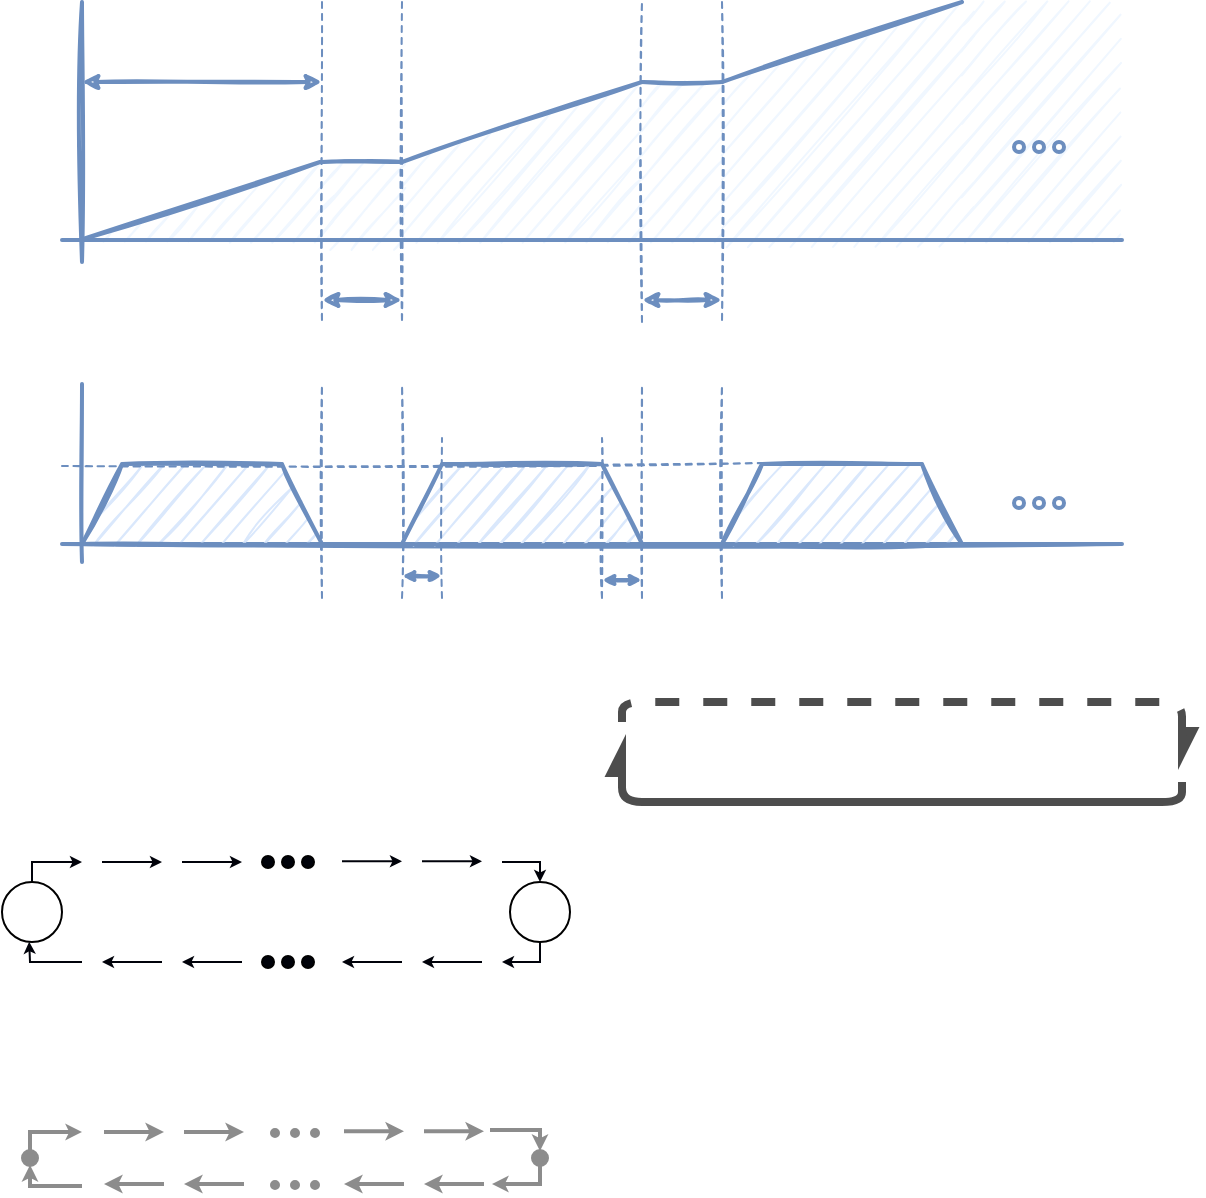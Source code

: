 <mxfile version="15.5.2" type="github">
  <diagram id="FKBwarLhlQA3uH3MAy26" name="Page-1">
    <mxGraphModel dx="981" dy="531" grid="1" gridSize="10" guides="1" tooltips="1" connect="1" arrows="1" fold="1" page="1" pageScale="1" pageWidth="827" pageHeight="1169" background="none" math="0" shadow="0">
      <root>
        <mxCell id="0" />
        <mxCell id="1" parent="0" />
        <mxCell id="hSHUfFnJ5lEC5DaV4IqV-128" value="" style="rounded=0;whiteSpace=wrap;html=1;fontSize=11;strokeColor=none;strokeWidth=2;fillColor=#F0F7FF;sketch=1;shadow=0;" vertex="1" parent="1">
          <mxGeometry x="320" y="160" width="40" height="40" as="geometry" />
        </mxCell>
        <mxCell id="hSHUfFnJ5lEC5DaV4IqV-129" value="" style="shape=manualInput;whiteSpace=wrap;html=1;fontSize=11;strokeColor=none;strokeWidth=2;fillColor=#F0F7FF;size=40;sketch=1;shadow=0;" vertex="1" parent="1">
          <mxGeometry x="360" y="120" width="120" height="80" as="geometry" />
        </mxCell>
        <mxCell id="hSHUfFnJ5lEC5DaV4IqV-130" value="" style="rounded=0;whiteSpace=wrap;html=1;fontSize=11;strokeColor=none;strokeWidth=2;fillColor=#F0F7FF;gradientDirection=east;sketch=1;glass=0;shadow=0;" vertex="1" parent="1">
          <mxGeometry x="640" y="80" width="79" height="120" as="geometry" />
        </mxCell>
        <mxCell id="hSHUfFnJ5lEC5DaV4IqV-131" value="" style="shape=manualInput;whiteSpace=wrap;html=1;fontSize=11;strokeColor=none;strokeWidth=2;fillColor=#F0F7FF;size=40;sketch=1;shadow=0;" vertex="1" parent="1">
          <mxGeometry x="520" y="80" width="120" height="120" as="geometry" />
        </mxCell>
        <mxCell id="hSHUfFnJ5lEC5DaV4IqV-133" value="" style="rounded=0;whiteSpace=wrap;html=1;fontSize=11;strokeColor=none;strokeWidth=2;fillColor=#F0F7FF;sketch=1;shadow=0;" vertex="1" parent="1">
          <mxGeometry x="480" y="120" width="40" height="80" as="geometry" />
        </mxCell>
        <mxCell id="hSHUfFnJ5lEC5DaV4IqV-126" value="" style="shape=manualInput;whiteSpace=wrap;html=1;fontSize=11;strokeColor=none;strokeWidth=2;fillColor=#F0F7FF;size=80;sketch=1;shadow=0;" vertex="1" parent="1">
          <mxGeometry x="200" y="160" width="120" height="40" as="geometry" />
        </mxCell>
        <mxCell id="hSHUfFnJ5lEC5DaV4IqV-23" value="" style="endArrow=none;html=1;rounded=0;strokeColor=#6c8ebf;strokeWidth=2;fillColor=#dae8fc;sketch=1;shadow=0;" edge="1" parent="1">
          <mxGeometry width="50" height="50" relative="1" as="geometry">
            <mxPoint x="190" y="351" as="sourcePoint" />
            <mxPoint x="720" y="351" as="targetPoint" />
          </mxGeometry>
        </mxCell>
        <mxCell id="hSHUfFnJ5lEC5DaV4IqV-24" value="" style="shape=trapezoid;perimeter=trapezoidPerimeter;whiteSpace=wrap;html=1;fixedSize=1;strokeColor=#6c8ebf;fillColor=#dae8fc;strokeWidth=2;sketch=1;shadow=0;" vertex="1" parent="1">
          <mxGeometry x="200" y="311" width="120" height="40" as="geometry" />
        </mxCell>
        <mxCell id="hSHUfFnJ5lEC5DaV4IqV-25" value="" style="shape=trapezoid;perimeter=trapezoidPerimeter;whiteSpace=wrap;html=1;fixedSize=1;strokeColor=#6c8ebf;fillColor=#dae8fc;strokeWidth=2;sketch=1;shadow=0;" vertex="1" parent="1">
          <mxGeometry x="360" y="311" width="120" height="40" as="geometry" />
        </mxCell>
        <mxCell id="hSHUfFnJ5lEC5DaV4IqV-26" value="" style="shape=trapezoid;perimeter=trapezoidPerimeter;whiteSpace=wrap;html=1;fixedSize=1;strokeColor=#6c8ebf;fillColor=#dae8fc;strokeWidth=2;sketch=1;shadow=0;" vertex="1" parent="1">
          <mxGeometry x="520" y="311" width="120" height="40" as="geometry" />
        </mxCell>
        <mxCell id="hSHUfFnJ5lEC5DaV4IqV-40" value="" style="endArrow=none;html=1;rounded=0;fontSize=15;strokeColor=#6c8ebf;strokeWidth=2;fillColor=#dae8fc;sketch=1;shadow=0;" edge="1" parent="1">
          <mxGeometry width="50" height="50" relative="1" as="geometry">
            <mxPoint x="200" y="360" as="sourcePoint" />
            <mxPoint x="200" y="271" as="targetPoint" />
          </mxGeometry>
        </mxCell>
        <mxCell id="hSHUfFnJ5lEC5DaV4IqV-45" value="" style="ellipse;whiteSpace=wrap;html=1;fontSize=15;strokeColor=#6c8ebf;fillColor=none;strokeWidth=2;sketch=0;shadow=0;" vertex="1" parent="1">
          <mxGeometry x="666" y="328" width="5" height="5" as="geometry" />
        </mxCell>
        <mxCell id="hSHUfFnJ5lEC5DaV4IqV-49" value="" style="ellipse;whiteSpace=wrap;html=1;fontSize=15;strokeColor=#6c8ebf;fillColor=none;strokeWidth=2;sketch=0;shadow=0;" vertex="1" parent="1">
          <mxGeometry x="676" y="328" width="5" height="5" as="geometry" />
        </mxCell>
        <mxCell id="hSHUfFnJ5lEC5DaV4IqV-50" value="" style="ellipse;whiteSpace=wrap;html=1;fontSize=15;strokeColor=#6c8ebf;fillColor=none;strokeWidth=2;sketch=0;shadow=0;" vertex="1" parent="1">
          <mxGeometry x="686" y="328" width="5" height="5" as="geometry" />
        </mxCell>
        <mxCell id="hSHUfFnJ5lEC5DaV4IqV-51" value="" style="endArrow=none;html=1;rounded=0;strokeColor=#6c8ebf;strokeWidth=2;fillColor=#dae8fc;sketch=1;shadow=0;" edge="1" parent="1">
          <mxGeometry width="50" height="50" relative="1" as="geometry">
            <mxPoint x="190" y="199" as="sourcePoint" />
            <mxPoint x="720" y="199.0" as="targetPoint" />
          </mxGeometry>
        </mxCell>
        <mxCell id="hSHUfFnJ5lEC5DaV4IqV-55" value="" style="endArrow=none;dashed=1;html=1;rounded=0;strokeColor=#6c8ebf;strokeWidth=1;fillColor=#dae8fc;sketch=1;shadow=0;" edge="1" parent="1">
          <mxGeometry width="50" height="50" relative="1" as="geometry">
            <mxPoint x="320" y="80" as="sourcePoint" />
            <mxPoint x="320" y="240" as="targetPoint" />
          </mxGeometry>
        </mxCell>
        <mxCell id="hSHUfFnJ5lEC5DaV4IqV-56" value="" style="endArrow=none;dashed=1;html=1;rounded=0;strokeColor=#6c8ebf;entryX=0.75;entryY=0;entryDx=0;entryDy=0;strokeWidth=1;fillColor=#dae8fc;sketch=1;shadow=0;" edge="1" parent="1">
          <mxGeometry width="50" height="50" relative="1" as="geometry">
            <mxPoint x="360" y="80" as="sourcePoint" />
            <mxPoint x="360" y="240" as="targetPoint" />
          </mxGeometry>
        </mxCell>
        <mxCell id="hSHUfFnJ5lEC5DaV4IqV-58" value="" style="endArrow=none;dashed=1;html=1;rounded=0;strokeColor=#6c8ebf;entryX=0.75;entryY=0;entryDx=0;entryDy=0;strokeWidth=1;fillColor=#dae8fc;sketch=1;shadow=0;" edge="1" parent="1">
          <mxGeometry width="50" height="50" relative="1" as="geometry">
            <mxPoint x="520" y="80" as="sourcePoint" />
            <mxPoint x="520" y="240" as="targetPoint" />
          </mxGeometry>
        </mxCell>
        <mxCell id="hSHUfFnJ5lEC5DaV4IqV-59" value="" style="endArrow=classic;startArrow=classic;html=1;rounded=0;strokeColor=#6c8ebf;strokeWidth=2;fillColor=#dae8fc;endSize=4;startSize=4;sketch=1;shadow=0;" edge="1" parent="1">
          <mxGeometry width="50" height="50" relative="1" as="geometry">
            <mxPoint x="320" y="229.0" as="sourcePoint" />
            <mxPoint x="360" y="229.0" as="targetPoint" />
          </mxGeometry>
        </mxCell>
        <mxCell id="hSHUfFnJ5lEC5DaV4IqV-60" value="" style="endArrow=classic;startArrow=classic;html=1;rounded=0;strokeColor=#6c8ebf;strokeWidth=2;fillColor=#dae8fc;endSize=4;startSize=4;sketch=1;shadow=0;" edge="1" parent="1">
          <mxGeometry width="50" height="50" relative="1" as="geometry">
            <mxPoint x="480" y="229.0" as="sourcePoint" />
            <mxPoint x="520" y="229.0" as="targetPoint" />
          </mxGeometry>
        </mxCell>
        <mxCell id="hSHUfFnJ5lEC5DaV4IqV-64" value="" style="endArrow=none;html=1;rounded=0;fontSize=15;strokeColor=#6c8ebf;strokeWidth=2;fillColor=#dae8fc;sketch=1;shadow=0;" edge="1" parent="1">
          <mxGeometry width="50" height="50" relative="1" as="geometry">
            <mxPoint x="200" y="210" as="sourcePoint" />
            <mxPoint x="200" y="80" as="targetPoint" />
          </mxGeometry>
        </mxCell>
        <mxCell id="hSHUfFnJ5lEC5DaV4IqV-68" value="" style="ellipse;whiteSpace=wrap;html=1;fontSize=15;strokeColor=#6c8ebf;fillColor=none;strokeWidth=2;sketch=0;shadow=0;" vertex="1" parent="1">
          <mxGeometry x="666" y="150" width="5" height="5" as="geometry" />
        </mxCell>
        <mxCell id="hSHUfFnJ5lEC5DaV4IqV-69" value="" style="ellipse;whiteSpace=wrap;html=1;fontSize=15;strokeColor=#6c8ebf;fillColor=none;strokeWidth=2;sketch=0;shadow=0;" vertex="1" parent="1">
          <mxGeometry x="676" y="150" width="5" height="5" as="geometry" />
        </mxCell>
        <mxCell id="hSHUfFnJ5lEC5DaV4IqV-70" value="" style="ellipse;whiteSpace=wrap;html=1;fontSize=15;strokeColor=#6c8ebf;fillColor=none;strokeWidth=2;sketch=0;shadow=0;" vertex="1" parent="1">
          <mxGeometry x="686" y="150" width="5" height="5" as="geometry" />
        </mxCell>
        <mxCell id="hSHUfFnJ5lEC5DaV4IqV-71" value="" style="endArrow=none;html=1;rounded=0;fontSize=15;strokeColor=#6c8ebf;strokeWidth=2;fillColor=#dae8fc;sketch=1;shadow=0;" edge="1" parent="1">
          <mxGeometry width="50" height="50" relative="1" as="geometry">
            <mxPoint x="199" y="199" as="sourcePoint" />
            <mxPoint x="319" y="160" as="targetPoint" />
          </mxGeometry>
        </mxCell>
        <mxCell id="hSHUfFnJ5lEC5DaV4IqV-72" value="" style="endArrow=none;html=1;rounded=0;fontSize=15;strokeColor=#6c8ebf;strokeWidth=2;fillColor=#dae8fc;sketch=1;shadow=0;" edge="1" parent="1">
          <mxGeometry width="50" height="50" relative="1" as="geometry">
            <mxPoint x="320" y="160" as="sourcePoint" />
            <mxPoint x="360" y="160" as="targetPoint" />
          </mxGeometry>
        </mxCell>
        <mxCell id="hSHUfFnJ5lEC5DaV4IqV-73" value="" style="endArrow=none;html=1;rounded=0;fontSize=15;strokeColor=#6c8ebf;strokeWidth=2;fillColor=#dae8fc;sketch=1;shadow=0;" edge="1" parent="1">
          <mxGeometry width="50" height="50" relative="1" as="geometry">
            <mxPoint x="360" y="160" as="sourcePoint" />
            <mxPoint x="480" y="120" as="targetPoint" />
          </mxGeometry>
        </mxCell>
        <mxCell id="hSHUfFnJ5lEC5DaV4IqV-74" value="" style="endArrow=none;html=1;rounded=0;fontSize=15;strokeColor=#6c8ebf;strokeWidth=2;fillColor=#dae8fc;sketch=1;shadow=0;" edge="1" parent="1">
          <mxGeometry width="50" height="50" relative="1" as="geometry">
            <mxPoint x="480" y="120" as="sourcePoint" />
            <mxPoint x="520" y="120" as="targetPoint" />
          </mxGeometry>
        </mxCell>
        <mxCell id="hSHUfFnJ5lEC5DaV4IqV-75" value="" style="endArrow=none;html=1;rounded=0;fontSize=15;strokeColor=#6c8ebf;strokeWidth=2;fillColor=#dae8fc;sketch=1;shadow=0;" edge="1" parent="1">
          <mxGeometry width="50" height="50" relative="1" as="geometry">
            <mxPoint x="520" y="120" as="sourcePoint" />
            <mxPoint x="640" y="80" as="targetPoint" />
          </mxGeometry>
        </mxCell>
        <mxCell id="hSHUfFnJ5lEC5DaV4IqV-86" value="" style="endArrow=classic;startArrow=classic;html=1;rounded=0;strokeColor=#6c8ebf;endSize=2;startSize=2;strokeWidth=2;fillColor=#dae8fc;jumpSize=5;sketch=1;shadow=0;" edge="1" parent="1">
          <mxGeometry width="50" height="50" relative="1" as="geometry">
            <mxPoint x="360" y="367.0" as="sourcePoint" />
            <mxPoint x="380" y="367" as="targetPoint" />
          </mxGeometry>
        </mxCell>
        <mxCell id="hSHUfFnJ5lEC5DaV4IqV-90" value="" style="endArrow=classic;startArrow=classic;html=1;rounded=0;strokeColor=#6c8ebf;endSize=2;startSize=2;strokeWidth=2;fillColor=#dae8fc;jumpSize=5;sketch=1;shadow=0;" edge="1" parent="1">
          <mxGeometry width="50" height="50" relative="1" as="geometry">
            <mxPoint x="460" y="369.0" as="sourcePoint" />
            <mxPoint x="480" y="369.0" as="targetPoint" />
          </mxGeometry>
        </mxCell>
        <mxCell id="hSHUfFnJ5lEC5DaV4IqV-92" value="" style="endArrow=none;dashed=1;html=1;rounded=0;fontSize=11;startSize=3;endSize=3;strokeColor=#6c8ebf;strokeWidth=1;fillColor=#dae8fc;sketch=1;shadow=0;" edge="1" parent="1">
          <mxGeometry width="50" height="50" relative="1" as="geometry">
            <mxPoint x="320" y="378" as="sourcePoint" />
            <mxPoint x="320" y="271" as="targetPoint" />
          </mxGeometry>
        </mxCell>
        <mxCell id="hSHUfFnJ5lEC5DaV4IqV-93" value="" style="endArrow=none;dashed=1;html=1;rounded=0;fontSize=11;startSize=3;endSize=3;strokeColor=#6c8ebf;strokeWidth=1;fillColor=#dae8fc;sketch=1;shadow=0;" edge="1" parent="1">
          <mxGeometry width="50" height="50" relative="1" as="geometry">
            <mxPoint x="360" y="378" as="sourcePoint" />
            <mxPoint x="360" y="271" as="targetPoint" />
          </mxGeometry>
        </mxCell>
        <mxCell id="hSHUfFnJ5lEC5DaV4IqV-95" value="" style="endArrow=none;dashed=1;html=1;rounded=0;fontSize=11;startSize=3;endSize=3;strokeColor=#6c8ebf;strokeWidth=1;fillColor=#dae8fc;sketch=1;shadow=0;" edge="1" parent="1">
          <mxGeometry width="50" height="50" relative="1" as="geometry">
            <mxPoint x="380" y="378" as="sourcePoint" />
            <mxPoint x="380" y="298" as="targetPoint" />
          </mxGeometry>
        </mxCell>
        <mxCell id="hSHUfFnJ5lEC5DaV4IqV-96" value="" style="endArrow=none;dashed=1;html=1;rounded=0;fontSize=11;startSize=3;endSize=3;strokeColor=#6c8ebf;strokeWidth=1;fillColor=#dae8fc;sketch=1;shadow=0;" edge="1" parent="1">
          <mxGeometry width="50" height="50" relative="1" as="geometry">
            <mxPoint x="460" y="378" as="sourcePoint" />
            <mxPoint x="460" y="298" as="targetPoint" />
          </mxGeometry>
        </mxCell>
        <mxCell id="hSHUfFnJ5lEC5DaV4IqV-97" value="" style="endArrow=none;dashed=1;html=1;rounded=0;fontSize=11;startSize=3;endSize=3;strokeColor=#6c8ebf;exitX=0.25;exitY=0;exitDx=0;exitDy=0;strokeWidth=1;fillColor=#dae8fc;sketch=1;shadow=0;" edge="1" parent="1">
          <mxGeometry width="50" height="50" relative="1" as="geometry">
            <mxPoint x="480" y="240" as="sourcePoint" />
            <mxPoint x="480" y="80" as="targetPoint" />
          </mxGeometry>
        </mxCell>
        <mxCell id="hSHUfFnJ5lEC5DaV4IqV-98" value="" style="endArrow=none;dashed=1;html=1;rounded=0;fontSize=11;startSize=3;endSize=3;strokeColor=#6c8ebf;strokeWidth=1;fillColor=#dae8fc;sketch=1;shadow=0;" edge="1" parent="1">
          <mxGeometry width="50" height="50" relative="1" as="geometry">
            <mxPoint x="480" y="378" as="sourcePoint" />
            <mxPoint x="480" y="271" as="targetPoint" />
          </mxGeometry>
        </mxCell>
        <mxCell id="hSHUfFnJ5lEC5DaV4IqV-99" value="" style="endArrow=none;dashed=1;html=1;rounded=0;fontSize=11;startSize=3;endSize=3;strokeColor=#6c8ebf;strokeWidth=1;fillColor=#dae8fc;sketch=1;shadow=0;" edge="1" parent="1">
          <mxGeometry width="50" height="50" relative="1" as="geometry">
            <mxPoint x="520" y="378" as="sourcePoint" />
            <mxPoint x="520" y="271" as="targetPoint" />
          </mxGeometry>
        </mxCell>
        <mxCell id="hSHUfFnJ5lEC5DaV4IqV-102" value="" style="endArrow=none;dashed=1;html=1;rounded=0;fontSize=11;startSize=3;endSize=3;strokeColor=#6c8ebf;exitX=0.174;exitY=-0.012;exitDx=0;exitDy=0;exitPerimeter=0;strokeWidth=1;fillColor=#dae8fc;sketch=1;shadow=0;" edge="1" parent="1" source="hSHUfFnJ5lEC5DaV4IqV-26">
          <mxGeometry width="50" height="50" relative="1" as="geometry">
            <mxPoint x="550" y="268" as="sourcePoint" />
            <mxPoint x="190" y="312" as="targetPoint" />
          </mxGeometry>
        </mxCell>
        <mxCell id="hSHUfFnJ5lEC5DaV4IqV-106" style="edgeStyle=orthogonalEdgeStyle;rounded=0;orthogonalLoop=1;jettySize=auto;html=1;exitX=0.5;exitY=0;exitDx=0;exitDy=0;fontSize=11;startSize=3;endSize=3;strokeColor=#00020A;" edge="1" parent="1" source="hSHUfFnJ5lEC5DaV4IqV-104">
          <mxGeometry relative="1" as="geometry">
            <mxPoint x="200" y="510" as="targetPoint" />
            <Array as="points">
              <mxPoint x="175" y="510" />
            </Array>
          </mxGeometry>
        </mxCell>
        <mxCell id="hSHUfFnJ5lEC5DaV4IqV-104" value="" style="ellipse;whiteSpace=wrap;html=1;fontSize=11;strokeColor=default;fillColor=none;" vertex="1" parent="1">
          <mxGeometry x="160" y="520" width="30" height="30" as="geometry" />
        </mxCell>
        <mxCell id="hSHUfFnJ5lEC5DaV4IqV-105" value="" style="endArrow=classic;html=1;rounded=0;fontSize=11;startSize=3;endSize=3;strokeColor=#00020A;" edge="1" parent="1">
          <mxGeometry width="50" height="50" relative="1" as="geometry">
            <mxPoint x="210" y="510" as="sourcePoint" />
            <mxPoint x="240" y="510" as="targetPoint" />
          </mxGeometry>
        </mxCell>
        <mxCell id="hSHUfFnJ5lEC5DaV4IqV-107" value="" style="endArrow=classic;html=1;rounded=0;fontSize=11;startSize=3;endSize=3;strokeColor=#00020A;" edge="1" parent="1">
          <mxGeometry width="50" height="50" relative="1" as="geometry">
            <mxPoint x="250" y="510" as="sourcePoint" />
            <mxPoint x="280" y="510" as="targetPoint" />
          </mxGeometry>
        </mxCell>
        <mxCell id="hSHUfFnJ5lEC5DaV4IqV-108" value="" style="ellipse;whiteSpace=wrap;html=1;fontSize=11;strokeColor=default;fillColor=#00020A;" vertex="1" parent="1">
          <mxGeometry x="290" y="507" width="6" height="6" as="geometry" />
        </mxCell>
        <mxCell id="hSHUfFnJ5lEC5DaV4IqV-109" value="" style="ellipse;whiteSpace=wrap;html=1;fontSize=11;strokeColor=default;fillColor=#00020A;" vertex="1" parent="1">
          <mxGeometry x="300" y="507" width="6" height="6" as="geometry" />
        </mxCell>
        <mxCell id="hSHUfFnJ5lEC5DaV4IqV-110" value="" style="ellipse;whiteSpace=wrap;html=1;fontSize=11;strokeColor=default;fillColor=#00020A;" vertex="1" parent="1">
          <mxGeometry x="310" y="507" width="6" height="6" as="geometry" />
        </mxCell>
        <mxCell id="hSHUfFnJ5lEC5DaV4IqV-111" value="" style="endArrow=classic;html=1;rounded=0;fontSize=11;startSize=3;endSize=3;strokeColor=#00020A;" edge="1" parent="1">
          <mxGeometry width="50" height="50" relative="1" as="geometry">
            <mxPoint x="330" y="509.66" as="sourcePoint" />
            <mxPoint x="360" y="509.66" as="targetPoint" />
          </mxGeometry>
        </mxCell>
        <mxCell id="hSHUfFnJ5lEC5DaV4IqV-112" value="" style="endArrow=classic;html=1;rounded=0;fontSize=11;startSize=3;endSize=3;strokeColor=#00020A;" edge="1" parent="1">
          <mxGeometry width="50" height="50" relative="1" as="geometry">
            <mxPoint x="370" y="509.66" as="sourcePoint" />
            <mxPoint x="400" y="509.66" as="targetPoint" />
          </mxGeometry>
        </mxCell>
        <mxCell id="hSHUfFnJ5lEC5DaV4IqV-116" style="edgeStyle=orthogonalEdgeStyle;rounded=0;orthogonalLoop=1;jettySize=auto;html=1;exitX=0.5;exitY=1;exitDx=0;exitDy=0;fontSize=11;startSize=3;endSize=3;strokeColor=#00020A;" edge="1" parent="1" source="hSHUfFnJ5lEC5DaV4IqV-113">
          <mxGeometry relative="1" as="geometry">
            <mxPoint x="410" y="560" as="targetPoint" />
            <Array as="points">
              <mxPoint x="429" y="560" />
            </Array>
          </mxGeometry>
        </mxCell>
        <mxCell id="hSHUfFnJ5lEC5DaV4IqV-113" value="" style="ellipse;whiteSpace=wrap;html=1;fontSize=11;strokeColor=default;fillColor=none;" vertex="1" parent="1">
          <mxGeometry x="414" y="520" width="30" height="30" as="geometry" />
        </mxCell>
        <mxCell id="hSHUfFnJ5lEC5DaV4IqV-115" value="" style="endArrow=classic;html=1;rounded=0;fontSize=11;startSize=3;endSize=3;strokeColor=#00020A;entryX=0.5;entryY=0;entryDx=0;entryDy=0;" edge="1" parent="1" target="hSHUfFnJ5lEC5DaV4IqV-113">
          <mxGeometry width="50" height="50" relative="1" as="geometry">
            <mxPoint x="410" y="510" as="sourcePoint" />
            <mxPoint x="600" y="480" as="targetPoint" />
            <Array as="points">
              <mxPoint x="429" y="510" />
            </Array>
          </mxGeometry>
        </mxCell>
        <mxCell id="hSHUfFnJ5lEC5DaV4IqV-117" value="" style="endArrow=classic;html=1;rounded=0;fontSize=11;startSize=3;endSize=3;strokeColor=#00020A;" edge="1" parent="1">
          <mxGeometry width="50" height="50" relative="1" as="geometry">
            <mxPoint x="400" y="560" as="sourcePoint" />
            <mxPoint x="370" y="560" as="targetPoint" />
          </mxGeometry>
        </mxCell>
        <mxCell id="hSHUfFnJ5lEC5DaV4IqV-118" value="" style="endArrow=classic;html=1;rounded=0;fontSize=11;startSize=3;endSize=3;strokeColor=#00020A;" edge="1" parent="1">
          <mxGeometry width="50" height="50" relative="1" as="geometry">
            <mxPoint x="360" y="560" as="sourcePoint" />
            <mxPoint x="330" y="560" as="targetPoint" />
            <Array as="points">
              <mxPoint x="330" y="560" />
            </Array>
          </mxGeometry>
        </mxCell>
        <mxCell id="hSHUfFnJ5lEC5DaV4IqV-119" value="" style="endArrow=classic;html=1;rounded=0;fontSize=11;startSize=3;endSize=3;strokeColor=#00020A;" edge="1" parent="1">
          <mxGeometry width="50" height="50" relative="1" as="geometry">
            <mxPoint x="280" y="560" as="sourcePoint" />
            <mxPoint x="250.0" y="560" as="targetPoint" />
            <Array as="points">
              <mxPoint x="250" y="560" />
            </Array>
          </mxGeometry>
        </mxCell>
        <mxCell id="hSHUfFnJ5lEC5DaV4IqV-120" value="" style="endArrow=classic;html=1;rounded=0;fontSize=11;startSize=3;endSize=3;strokeColor=#00020A;" edge="1" parent="1">
          <mxGeometry width="50" height="50" relative="1" as="geometry">
            <mxPoint x="240" y="560" as="sourcePoint" />
            <mxPoint x="210.0" y="560" as="targetPoint" />
            <Array as="points">
              <mxPoint x="210" y="560" />
            </Array>
          </mxGeometry>
        </mxCell>
        <mxCell id="hSHUfFnJ5lEC5DaV4IqV-121" value="" style="endArrow=classic;html=1;rounded=0;fontSize=11;startSize=3;endSize=3;strokeColor=#00020A;entryX=0.453;entryY=0.996;entryDx=0;entryDy=0;entryPerimeter=0;" edge="1" parent="1" target="hSHUfFnJ5lEC5DaV4IqV-104">
          <mxGeometry width="50" height="50" relative="1" as="geometry">
            <mxPoint x="200" y="560" as="sourcePoint" />
            <mxPoint x="170.0" y="560" as="targetPoint" />
            <Array as="points">
              <mxPoint x="174" y="560" />
            </Array>
          </mxGeometry>
        </mxCell>
        <mxCell id="hSHUfFnJ5lEC5DaV4IqV-122" value="" style="ellipse;whiteSpace=wrap;html=1;fontSize=11;strokeColor=default;fillColor=#00020A;" vertex="1" parent="1">
          <mxGeometry x="290" y="557" width="6" height="6" as="geometry" />
        </mxCell>
        <mxCell id="hSHUfFnJ5lEC5DaV4IqV-123" value="" style="ellipse;whiteSpace=wrap;html=1;fontSize=11;strokeColor=default;fillColor=#00020A;" vertex="1" parent="1">
          <mxGeometry x="300" y="557" width="6" height="6" as="geometry" />
        </mxCell>
        <mxCell id="hSHUfFnJ5lEC5DaV4IqV-124" value="" style="ellipse;whiteSpace=wrap;html=1;fontSize=11;strokeColor=default;fillColor=#00020A;" vertex="1" parent="1">
          <mxGeometry x="310" y="557" width="6" height="6" as="geometry" />
        </mxCell>
        <mxCell id="hSHUfFnJ5lEC5DaV4IqV-167" style="edgeStyle=orthogonalEdgeStyle;rounded=0;sketch=0;jumpSize=5;orthogonalLoop=1;jettySize=auto;html=1;exitX=0.5;exitY=0;exitDx=0;exitDy=0;shadow=0;fontSize=11;startSize=2;endSize=2;strokeColor=#8C8C8C;strokeWidth=2;" edge="1" parent="1" source="hSHUfFnJ5lEC5DaV4IqV-136">
          <mxGeometry relative="1" as="geometry">
            <mxPoint x="200" y="645" as="targetPoint" />
            <Array as="points">
              <mxPoint x="174" y="645" />
              <mxPoint x="200" y="645" />
            </Array>
          </mxGeometry>
        </mxCell>
        <mxCell id="hSHUfFnJ5lEC5DaV4IqV-136" value="" style="ellipse;whiteSpace=wrap;html=1;fontSize=11;strokeColor=#8C8C8C;fillColor=#8C8C8C;sketch=0;strokeWidth=2;" vertex="1" parent="1">
          <mxGeometry x="170.5" y="654.5" width="7" height="7" as="geometry" />
        </mxCell>
        <mxCell id="hSHUfFnJ5lEC5DaV4IqV-137" value="" style="endArrow=classic;html=1;rounded=0;fontSize=11;startSize=3;endSize=3;strokeColor=#8C8C8C;fillColor=#cce5ff;sketch=0;strokeWidth=2;" edge="1" parent="1">
          <mxGeometry width="50" height="50" relative="1" as="geometry">
            <mxPoint x="211" y="645" as="sourcePoint" />
            <mxPoint x="241" y="645" as="targetPoint" />
          </mxGeometry>
        </mxCell>
        <mxCell id="hSHUfFnJ5lEC5DaV4IqV-138" value="" style="endArrow=classic;html=1;rounded=0;fontSize=11;startSize=3;endSize=3;strokeColor=#8C8C8C;fillColor=#cce5ff;sketch=0;strokeWidth=2;" edge="1" parent="1">
          <mxGeometry width="50" height="50" relative="1" as="geometry">
            <mxPoint x="251" y="645" as="sourcePoint" />
            <mxPoint x="281" y="645" as="targetPoint" />
          </mxGeometry>
        </mxCell>
        <mxCell id="hSHUfFnJ5lEC5DaV4IqV-139" value="" style="ellipse;whiteSpace=wrap;html=1;fontSize=11;strokeColor=#8C8C8C;fillColor=#8C8C8C;sketch=0;strokeWidth=2;" vertex="1" parent="1">
          <mxGeometry x="295" y="644" width="3" height="3" as="geometry" />
        </mxCell>
        <mxCell id="hSHUfFnJ5lEC5DaV4IqV-140" value="" style="ellipse;whiteSpace=wrap;html=1;fontSize=11;strokeColor=#8C8C8C;fillColor=#8C8C8C;sketch=0;strokeWidth=2;" vertex="1" parent="1">
          <mxGeometry x="305" y="644" width="3" height="3" as="geometry" />
        </mxCell>
        <mxCell id="hSHUfFnJ5lEC5DaV4IqV-141" value="" style="ellipse;whiteSpace=wrap;html=1;fontSize=11;strokeColor=#8C8C8C;fillColor=#8C8C8C;sketch=0;strokeWidth=2;" vertex="1" parent="1">
          <mxGeometry x="315" y="644" width="3" height="3" as="geometry" />
        </mxCell>
        <mxCell id="hSHUfFnJ5lEC5DaV4IqV-142" value="" style="endArrow=classic;html=1;rounded=0;fontSize=11;startSize=3;endSize=3;strokeColor=#8C8C8C;fillColor=#cce5ff;sketch=0;strokeWidth=2;" edge="1" parent="1">
          <mxGeometry width="50" height="50" relative="1" as="geometry">
            <mxPoint x="331" y="644.66" as="sourcePoint" />
            <mxPoint x="361" y="644.66" as="targetPoint" />
          </mxGeometry>
        </mxCell>
        <mxCell id="hSHUfFnJ5lEC5DaV4IqV-143" value="" style="endArrow=classic;html=1;rounded=0;fontSize=11;startSize=3;endSize=3;strokeColor=#8C8C8C;fillColor=#cce5ff;sketch=0;strokeWidth=2;" edge="1" parent="1">
          <mxGeometry width="50" height="50" relative="1" as="geometry">
            <mxPoint x="371" y="644.66" as="sourcePoint" />
            <mxPoint x="401" y="644.66" as="targetPoint" />
          </mxGeometry>
        </mxCell>
        <mxCell id="hSHUfFnJ5lEC5DaV4IqV-168" style="edgeStyle=orthogonalEdgeStyle;rounded=0;sketch=0;jumpSize=5;orthogonalLoop=1;jettySize=auto;html=1;exitX=0.5;exitY=1;exitDx=0;exitDy=0;shadow=0;fontSize=11;startSize=2;endSize=2;strokeColor=#8C8C8C;strokeWidth=2;" edge="1" parent="1" source="hSHUfFnJ5lEC5DaV4IqV-145">
          <mxGeometry relative="1" as="geometry">
            <mxPoint x="405" y="671" as="targetPoint" />
            <Array as="points">
              <mxPoint x="429" y="671" />
              <mxPoint x="409" y="671" />
            </Array>
          </mxGeometry>
        </mxCell>
        <mxCell id="hSHUfFnJ5lEC5DaV4IqV-145" value="" style="ellipse;whiteSpace=wrap;html=1;fontSize=11;strokeColor=#8C8C8C;fillColor=#8C8C8C;sketch=0;strokeWidth=2;" vertex="1" parent="1">
          <mxGeometry x="425.5" y="654.5" width="7" height="7" as="geometry" />
        </mxCell>
        <mxCell id="hSHUfFnJ5lEC5DaV4IqV-147" value="" style="endArrow=classic;html=1;rounded=0;fontSize=11;startSize=3;endSize=3;strokeColor=#8C8C8C;fillColor=#cce5ff;sketch=0;strokeWidth=2;" edge="1" parent="1">
          <mxGeometry width="50" height="50" relative="1" as="geometry">
            <mxPoint x="401" y="671" as="sourcePoint" />
            <mxPoint x="371" y="671" as="targetPoint" />
          </mxGeometry>
        </mxCell>
        <mxCell id="hSHUfFnJ5lEC5DaV4IqV-148" value="" style="endArrow=classic;html=1;rounded=0;fontSize=11;startSize=3;endSize=3;strokeColor=#8C8C8C;fillColor=#cce5ff;sketch=0;strokeWidth=2;" edge="1" parent="1">
          <mxGeometry width="50" height="50" relative="1" as="geometry">
            <mxPoint x="361" y="671" as="sourcePoint" />
            <mxPoint x="331" y="671" as="targetPoint" />
            <Array as="points">
              <mxPoint x="331" y="671" />
            </Array>
          </mxGeometry>
        </mxCell>
        <mxCell id="hSHUfFnJ5lEC5DaV4IqV-149" value="" style="endArrow=classic;html=1;rounded=0;fontSize=11;startSize=3;endSize=3;strokeColor=#8C8C8C;fillColor=#cce5ff;sketch=0;strokeWidth=2;" edge="1" parent="1">
          <mxGeometry width="50" height="50" relative="1" as="geometry">
            <mxPoint x="281" y="671" as="sourcePoint" />
            <mxPoint x="251" y="671" as="targetPoint" />
            <Array as="points">
              <mxPoint x="251" y="671" />
            </Array>
          </mxGeometry>
        </mxCell>
        <mxCell id="hSHUfFnJ5lEC5DaV4IqV-150" value="" style="endArrow=classic;html=1;rounded=0;fontSize=11;startSize=3;endSize=3;strokeColor=#8C8C8C;fillColor=#cce5ff;sketch=0;strokeWidth=2;" edge="1" parent="1">
          <mxGeometry width="50" height="50" relative="1" as="geometry">
            <mxPoint x="241" y="671" as="sourcePoint" />
            <mxPoint x="211" y="671" as="targetPoint" />
            <Array as="points">
              <mxPoint x="211" y="671" />
            </Array>
          </mxGeometry>
        </mxCell>
        <mxCell id="hSHUfFnJ5lEC5DaV4IqV-152" value="" style="ellipse;whiteSpace=wrap;html=1;fontSize=11;strokeColor=#8C8C8C;fillColor=#8C8C8C;sketch=0;strokeWidth=2;" vertex="1" parent="1">
          <mxGeometry x="295" y="670" width="3" height="3" as="geometry" />
        </mxCell>
        <mxCell id="hSHUfFnJ5lEC5DaV4IqV-153" value="" style="ellipse;whiteSpace=wrap;html=1;fontSize=11;strokeColor=#8C8C8C;fillColor=#8C8C8C;sketch=0;strokeWidth=2;" vertex="1" parent="1">
          <mxGeometry x="305" y="670" width="3" height="3" as="geometry" />
        </mxCell>
        <mxCell id="hSHUfFnJ5lEC5DaV4IqV-154" value="" style="ellipse;whiteSpace=wrap;html=1;fontSize=11;strokeColor=#8C8C8C;fillColor=#8C8C8C;sketch=0;strokeWidth=2;" vertex="1" parent="1">
          <mxGeometry x="315" y="670" width="3" height="3" as="geometry" />
        </mxCell>
        <mxCell id="hSHUfFnJ5lEC5DaV4IqV-169" value="" style="endArrow=classic;html=1;rounded=0;shadow=0;sketch=0;fontSize=11;startSize=2;endSize=2;strokeColor=#8C8C8C;strokeWidth=2;jumpSize=5;entryX=0.5;entryY=1;entryDx=0;entryDy=0;" edge="1" parent="1" target="hSHUfFnJ5lEC5DaV4IqV-136">
          <mxGeometry width="50" height="50" relative="1" as="geometry">
            <mxPoint x="200" y="672" as="sourcePoint" />
            <mxPoint x="170" y="670" as="targetPoint" />
            <Array as="points">
              <mxPoint x="188" y="672" />
              <mxPoint x="174" y="672" />
            </Array>
          </mxGeometry>
        </mxCell>
        <mxCell id="hSHUfFnJ5lEC5DaV4IqV-170" value="" style="endArrow=classic;html=1;rounded=0;shadow=0;sketch=0;fontSize=11;startSize=2;endSize=2;strokeColor=#8C8C8C;strokeWidth=2;jumpSize=5;entryX=0.5;entryY=0;entryDx=0;entryDy=0;" edge="1" parent="1" target="hSHUfFnJ5lEC5DaV4IqV-145">
          <mxGeometry width="50" height="50" relative="1" as="geometry">
            <mxPoint x="404" y="644" as="sourcePoint" />
            <mxPoint x="280" y="630" as="targetPoint" />
            <Array as="points">
              <mxPoint x="429" y="644" />
            </Array>
          </mxGeometry>
        </mxCell>
        <mxCell id="hSHUfFnJ5lEC5DaV4IqV-171" value="" style="endArrow=async;strokeWidth=4;rounded=1;shadow=0;sketch=0;fontSize=11;startSize=2;endSize=7;jumpSize=0;startArrow=none;startFill=0;endFill=1;dashed=1;jumpStyle=arc;snapToPoint=0;noJump=0;flowAnimation=0;ignoreEdge=0;orthogonalLoop=0;orthogonal=0;strokeColor=#4D4D4D;deletable=1;cloneable=1;bendable=0;labelBackgroundColor=default;fontColor=default;" edge="1" parent="1">
          <mxGeometry width="50" height="50" relative="1" as="geometry">
            <mxPoint x="470" y="440" as="sourcePoint" />
            <mxPoint x="750" y="460" as="targetPoint" />
            <Array as="points">
              <mxPoint x="470" y="430" />
              <mxPoint x="610" y="430" />
              <mxPoint x="750" y="430" />
            </Array>
          </mxGeometry>
        </mxCell>
        <mxCell id="hSHUfFnJ5lEC5DaV4IqV-172" value="" style="endArrow=async;html=1;strokeWidth=4;rounded=1;shadow=0;sketch=0;fontSize=11;startSize=2;endSize=7;jumpSize=50;startArrow=none;startFill=0;endFill=1;jumpStyle=none;snapToPoint=0;noJump=0;flowAnimation=0;ignoreEdge=0;orthogonalLoop=0;orthogonal=0;strokeColor=#4D4D4D;" edge="1" parent="1">
          <mxGeometry width="50" height="50" relative="1" as="geometry">
            <mxPoint x="750" y="470" as="sourcePoint" />
            <mxPoint x="470" y="450" as="targetPoint" />
            <Array as="points">
              <mxPoint x="750" y="480" />
              <mxPoint x="470" y="480" />
            </Array>
          </mxGeometry>
        </mxCell>
        <mxCell id="hSHUfFnJ5lEC5DaV4IqV-173" value="" style="endArrow=classic;startArrow=classic;html=1;rounded=0;strokeColor=#6c8ebf;strokeWidth=2;fillColor=#dae8fc;endSize=4;startSize=4;sketch=1;shadow=0;" edge="1" parent="1">
          <mxGeometry width="50" height="50" relative="1" as="geometry">
            <mxPoint x="200" y="120" as="sourcePoint" />
            <mxPoint x="320" y="120" as="targetPoint" />
          </mxGeometry>
        </mxCell>
      </root>
    </mxGraphModel>
  </diagram>
</mxfile>
